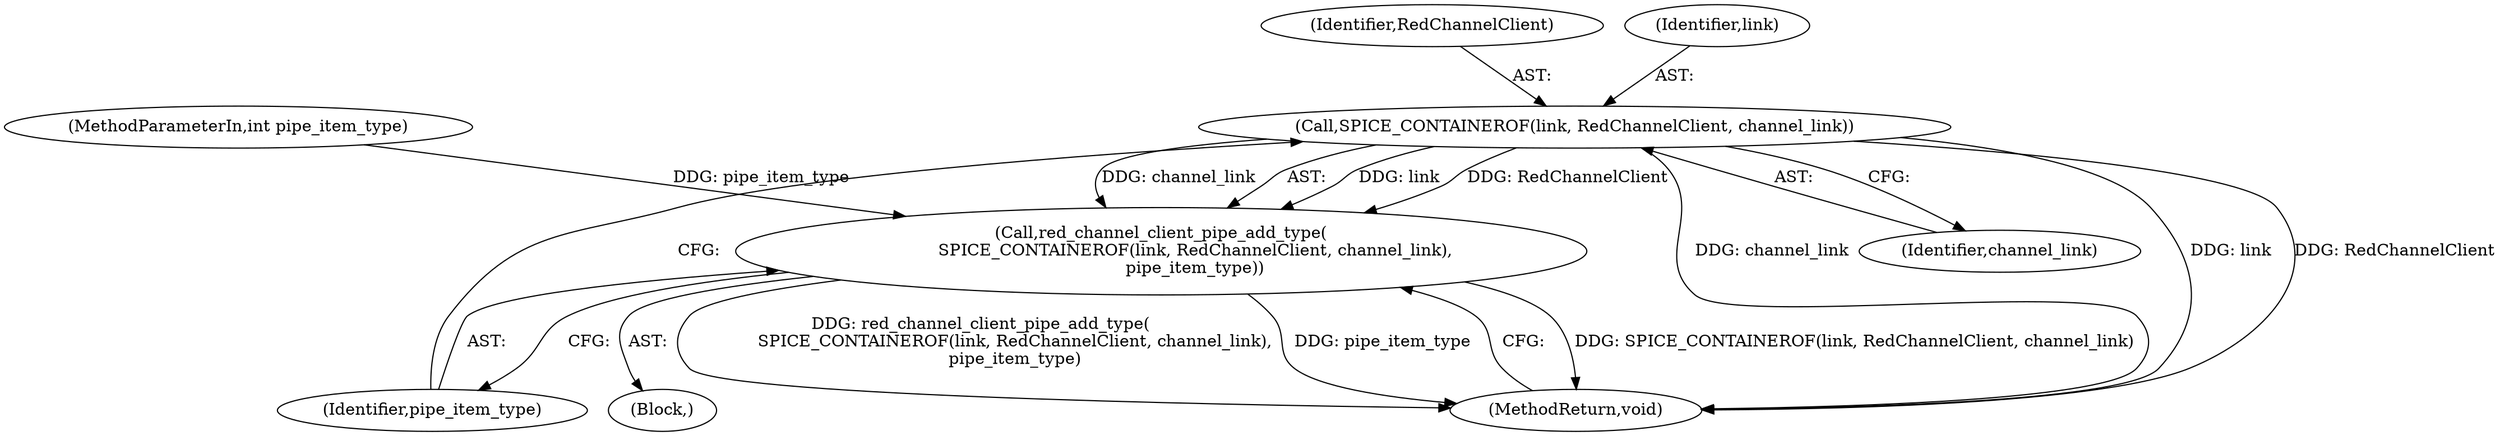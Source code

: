digraph "0_spice_53488f0275d6c8a121af49f7ac817d09ce68090d_0@pointer" {
"1000108" [label="(Call,SPICE_CONTAINEROF(link, RedChannelClient, channel_link))"];
"1000107" [label="(Call,red_channel_client_pipe_add_type(\n             SPICE_CONTAINEROF(link, RedChannelClient, channel_link),\n             pipe_item_type))"];
"1000108" [label="(Call,SPICE_CONTAINEROF(link, RedChannelClient, channel_link))"];
"1000110" [label="(Identifier,RedChannelClient)"];
"1000109" [label="(Identifier,link)"];
"1000107" [label="(Call,red_channel_client_pipe_add_type(\n             SPICE_CONTAINEROF(link, RedChannelClient, channel_link),\n             pipe_item_type))"];
"1000102" [label="(MethodParameterIn,int pipe_item_type)"];
"1000111" [label="(Identifier,channel_link)"];
"1000106" [label="(Block,)"];
"1000113" [label="(MethodReturn,void)"];
"1000112" [label="(Identifier,pipe_item_type)"];
"1000108" -> "1000107"  [label="AST: "];
"1000108" -> "1000111"  [label="CFG: "];
"1000109" -> "1000108"  [label="AST: "];
"1000110" -> "1000108"  [label="AST: "];
"1000111" -> "1000108"  [label="AST: "];
"1000112" -> "1000108"  [label="CFG: "];
"1000108" -> "1000113"  [label="DDG: channel_link"];
"1000108" -> "1000113"  [label="DDG: link"];
"1000108" -> "1000113"  [label="DDG: RedChannelClient"];
"1000108" -> "1000107"  [label="DDG: link"];
"1000108" -> "1000107"  [label="DDG: RedChannelClient"];
"1000108" -> "1000107"  [label="DDG: channel_link"];
"1000107" -> "1000106"  [label="AST: "];
"1000107" -> "1000112"  [label="CFG: "];
"1000112" -> "1000107"  [label="AST: "];
"1000113" -> "1000107"  [label="CFG: "];
"1000107" -> "1000113"  [label="DDG: SPICE_CONTAINEROF(link, RedChannelClient, channel_link)"];
"1000107" -> "1000113"  [label="DDG: red_channel_client_pipe_add_type(\n             SPICE_CONTAINEROF(link, RedChannelClient, channel_link),\n             pipe_item_type)"];
"1000107" -> "1000113"  [label="DDG: pipe_item_type"];
"1000102" -> "1000107"  [label="DDG: pipe_item_type"];
}

